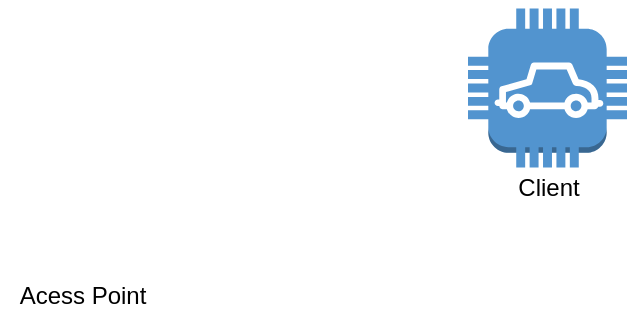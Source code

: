 <mxfile version="17.4.2"><diagram id="GA1rwqd2eJr5KbHTFkfs" name="Page-1"><mxGraphModel dx="948" dy="549" grid="1" gridSize="10" guides="1" tooltips="1" connect="1" arrows="1" fold="1" page="1" pageScale="1" pageWidth="850" pageHeight="1100" math="0" shadow="0"><root><mxCell id="0"/><mxCell id="1" parent="0"/><mxCell id="IfXOSxj6oqZkZlxDo8og-16" value="" style="shape=image;html=1;verticalAlign=top;verticalLabelPosition=bottom;labelBackgroundColor=#ffffff;imageAspect=0;aspect=fixed;image=https://cdn2.iconfinder.com/data/icons/circle-icons-1/64/smartphone-128.png;direction=east;" vertex="1" parent="1"><mxGeometry x="220" y="240" width="69" height="69" as="geometry"/></mxCell><mxCell id="IfXOSxj6oqZkZlxDo8og-22" value="Acess Point" style="text;html=1;align=center;verticalAlign=middle;resizable=0;points=[];autosize=1;strokeColor=none;fillColor=none;" vertex="1" parent="1"><mxGeometry x="214.5" y="319.5" width="80" height="20" as="geometry"/></mxCell><mxCell id="IfXOSxj6oqZkZlxDo8og-23" value="Client" style="text;html=1;align=center;verticalAlign=middle;resizable=0;points=[];autosize=1;strokeColor=none;fillColor=none;" vertex="1" parent="1"><mxGeometry x="462.75" y="265.75" width="50" height="20" as="geometry"/></mxCell><mxCell id="IfXOSxj6oqZkZlxDo8og-25" value="" style="outlineConnect=0;dashed=0;verticalLabelPosition=bottom;verticalAlign=top;align=center;html=1;shape=mxgraph.aws3.car;fillColor=#5294CF;gradientColor=none;" vertex="1" parent="1"><mxGeometry x="448" y="186.25" width="79.5" height="79.5" as="geometry"/></mxCell><mxCell id="IfXOSxj6oqZkZlxDo8og-27" value="" style="shape=image;html=1;verticalAlign=top;verticalLabelPosition=bottom;labelBackgroundColor=#ffffff;imageAspect=0;aspect=fixed;image=https://cdn4.iconfinder.com/data/icons/internet-networking-and-communication-glyph-24/24/Communication_tower_signal_tower_wifi_antenna_wifi_tower_wireless_antenna-128.png" vertex="1" parent="1"><mxGeometry x="225.5" y="182" width="58" height="58" as="geometry"/></mxCell><mxCell id="IfXOSxj6oqZkZlxDo8og-28" value="" style="shape=image;html=1;verticalAlign=top;verticalLabelPosition=bottom;labelBackgroundColor=#ffffff;imageAspect=0;aspect=fixed;image=https://cdn4.iconfinder.com/data/icons/internet-networking-and-communication-glyph-24/24/Mobile_mobile_wifi_wifi_connection_wifi_signals_wireless_internet-128.png;rotation=-90;" vertex="1" parent="1"><mxGeometry x="360" y="182" width="88" height="88" as="geometry"/></mxCell></root></mxGraphModel></diagram></mxfile>